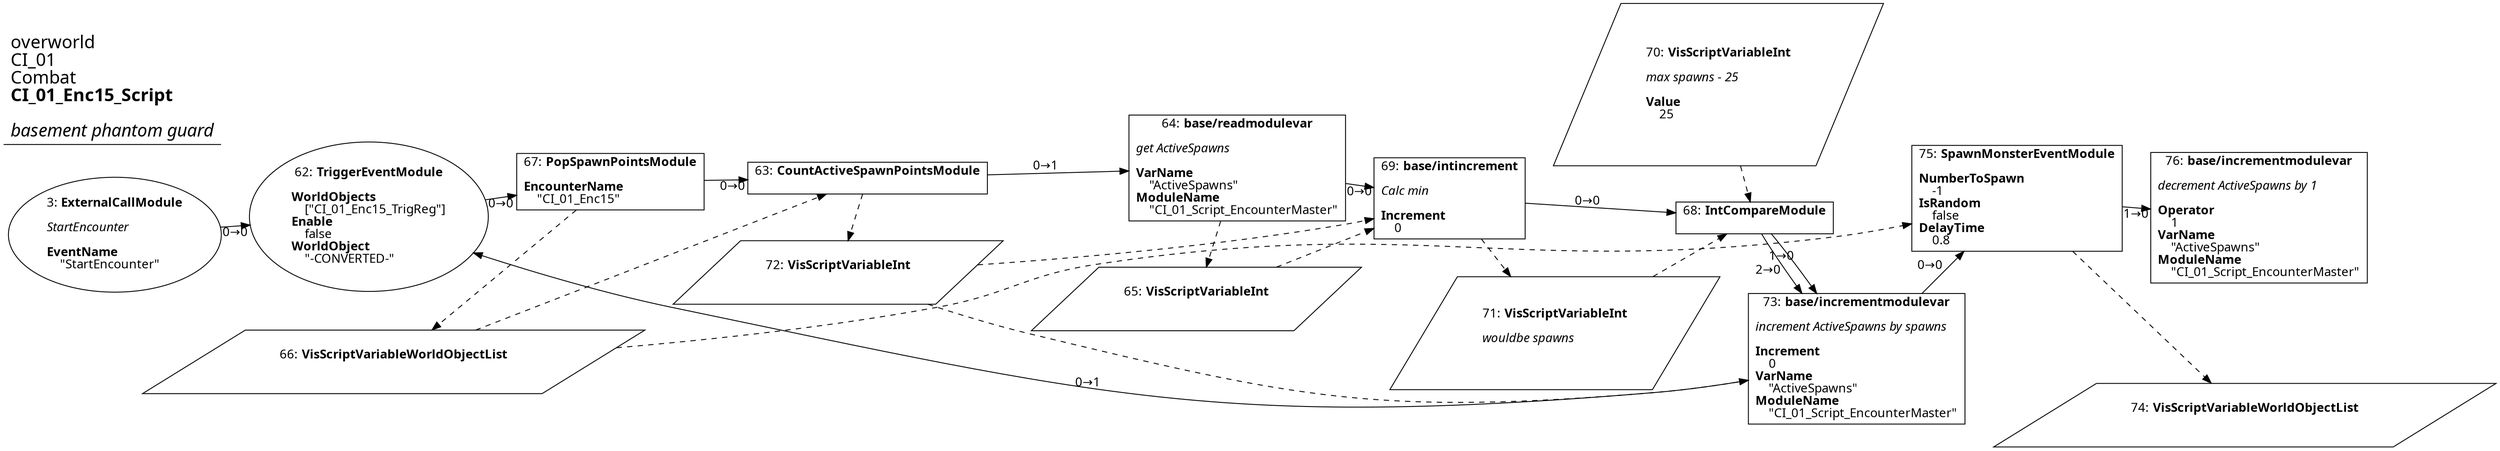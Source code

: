 digraph {
    layout = fdp;
    overlap = prism;
    sep = "+16";
    splines = spline;

    node [ shape = box ];

    graph [ fontname = "Segoe UI" ];
    node [ fontname = "Segoe UI" ];
    edge [ fontname = "Segoe UI" ];

    3 [ label = <3: <b>ExternalCallModule</b><br/><br/><i>StartEncounter<br align="left"/></i><br align="left"/><b>EventName</b><br align="left"/>    &quot;StartEncounter&quot;<br align="left"/>> ];
    3 [ shape = oval ]
    3 [ pos = "-0.328,0.078!" ];
    3 -> 62 [ label = "0→0" ];

    62 [ label = <62: <b>TriggerEventModule</b><br/><br/><b>WorldObjects</b><br align="left"/>    [&quot;CI_01_Enc15_TrigReg&quot;]<br align="left"/><b>Enable</b><br align="left"/>    false<br align="left"/><b>WorldObject</b><br align="left"/>    &quot;-CONVERTED-&quot;<br align="left"/>> ];
    62 [ shape = oval ]
    62 [ pos = "-0.062000003,0.07700001!" ];
    62 -> 67 [ label = "0→0" ];

    63 [ label = <63: <b>CountActiveSpawnPointsModule</b><br/><br/>> ];
    63 [ pos = "0.51500005,0.079!" ];
    63 -> 64 [ label = "0→1" ];
    66 -> 63 [ style = dashed ];
    63 -> 72 [ style = dashed ];

    64 [ label = <64: <b>base/readmodulevar</b><br/><br/><i>get ActiveSpawns<br align="left"/></i><br align="left"/><b>VarName</b><br align="left"/>    &quot;ActiveSpawns&quot;<br align="left"/><b>ModuleName</b><br align="left"/>    &quot;CI_01_Script_EncounterMaster&quot;<br align="left"/>> ];
    64 [ pos = "0.78700006,0.080000006!" ];
    64 -> 69 [ label = "0→0" ];
    64 -> 65 [ style = dashed ];

    65 [ label = <65: <b>VisScriptVariableInt</b><br/><br/>> ];
    65 [ shape = parallelogram ]
    65 [ pos = "0.78800005,-0.052!" ];

    66 [ label = <66: <b>VisScriptVariableWorldObjectList</b><br/><br/>> ];
    66 [ shape = parallelogram ]
    66 [ pos = "0.24300002,-0.05!" ];

    67 [ label = <67: <b>PopSpawnPointsModule</b><br/><br/><b>EncounterName</b><br align="left"/>    &quot;CI_01_Enc15&quot;<br align="left"/>> ];
    67 [ pos = "0.24200001,0.079!" ];
    67 -> 63 [ label = "0→0" ];
    67 -> 66 [ style = dashed ];

    68 [ label = <68: <b>IntCompareModule</b><br/><br/>> ];
    68 [ pos = "1.2390001,0.080000006!" ];
    68 -> 73 [ label = "1→0" ];
    68 -> 73 [ label = "2→0" ];
    70 -> 68 [ style = dashed ];
    71 -> 68 [ style = dashed ];

    69 [ label = <69: <b>base/intincrement</b><br/><br/><i>Calc min<br align="left"/></i><br align="left"/><b>Increment</b><br align="left"/>    0<br align="left"/>> ];
    69 [ pos = "1.031,0.080000006!" ];
    69 -> 68 [ label = "0→0" ];
    69 -> 71 [ style = dashed ];
    72 -> 69 [ style = dashed ];
    65 -> 69 [ style = dashed ];

    70 [ label = <70: <b>VisScriptVariableInt</b><br/><br/><i>max spawns - 25<br align="left"/></i><br align="left"/><b>Value</b><br align="left"/>    25<br align="left"/>> ];
    70 [ shape = parallelogram ]
    70 [ pos = "1.235,0.13700001!" ];

    71 [ label = <71: <b>VisScriptVariableInt</b><br/><br/><i>wouldbe spawns<br align="left"/></i><br align="left"/>> ];
    71 [ shape = parallelogram ]
    71 [ pos = "1.0350001,-0.066!" ];

    72 [ label = <72: <b>VisScriptVariableInt</b><br/><br/>> ];
    72 [ shape = parallelogram ]
    72 [ pos = "0.52500004,-0.025!" ];

    73 [ label = <73: <b>base/incrementmodulevar</b><br/><br/><i>increment ActiveSpawns by spawns<br align="left"/></i><br align="left"/><b>Increment</b><br align="left"/>    0<br align="left"/><b>VarName</b><br align="left"/>    &quot;ActiveSpawns&quot;<br align="left"/><b>ModuleName</b><br align="left"/>    &quot;CI_01_Script_EncounterMaster&quot;<br align="left"/>> ];
    73 [ pos = "1.4210001,-0.11000001!" ];
    73 -> 75 [ label = "0→0" ];
    73 -> 62 [ label = "0→1" ];
    72 -> 73 [ style = dashed ];

    74 [ label = <74: <b>VisScriptVariableWorldObjectList</b><br/><br/>> ];
    74 [ shape = parallelogram ]
    74 [ pos = "1.6840001,-0.149!" ];

    75 [ label = <75: <b>SpawnMonsterEventModule</b><br/><br/><b>NumberToSpawn</b><br align="left"/>    -1<br align="left"/><b>IsRandom</b><br align="left"/>    false<br align="left"/><b>DelayTime</b><br align="left"/>    0.8<br align="left"/>> ];
    75 [ pos = "1.682,0.081!" ];
    75 -> 76 [ label = "1→0" ];
    75 -> 74 [ style = dashed ];
    66 -> 75 [ style = dashed ];

    76 [ label = <76: <b>base/incrementmodulevar</b><br/><br/><i>decrement ActiveSpawns by 1<br align="left"/></i><br align="left"/><b>Operator</b><br align="left"/>    1<br align="left"/><b>VarName</b><br align="left"/>    &quot;ActiveSpawns&quot;<br align="left"/><b>ModuleName</b><br align="left"/>    &quot;CI_01_Script_EncounterMaster&quot;<br align="left"/>> ];
    76 [ pos = "1.9700001,0.058000002!" ];

    title [ pos = "-0.32900003,0.13800001!" ];
    title [ shape = underline ];
    title [ label = <<font point-size="20">overworld<br align="left"/>CI_01<br align="left"/>Combat<br align="left"/><b>CI_01_Enc15_Script</b><br align="left"/><br/><i>basement phantom guard</i><br align="left"/></font>> ];
}
